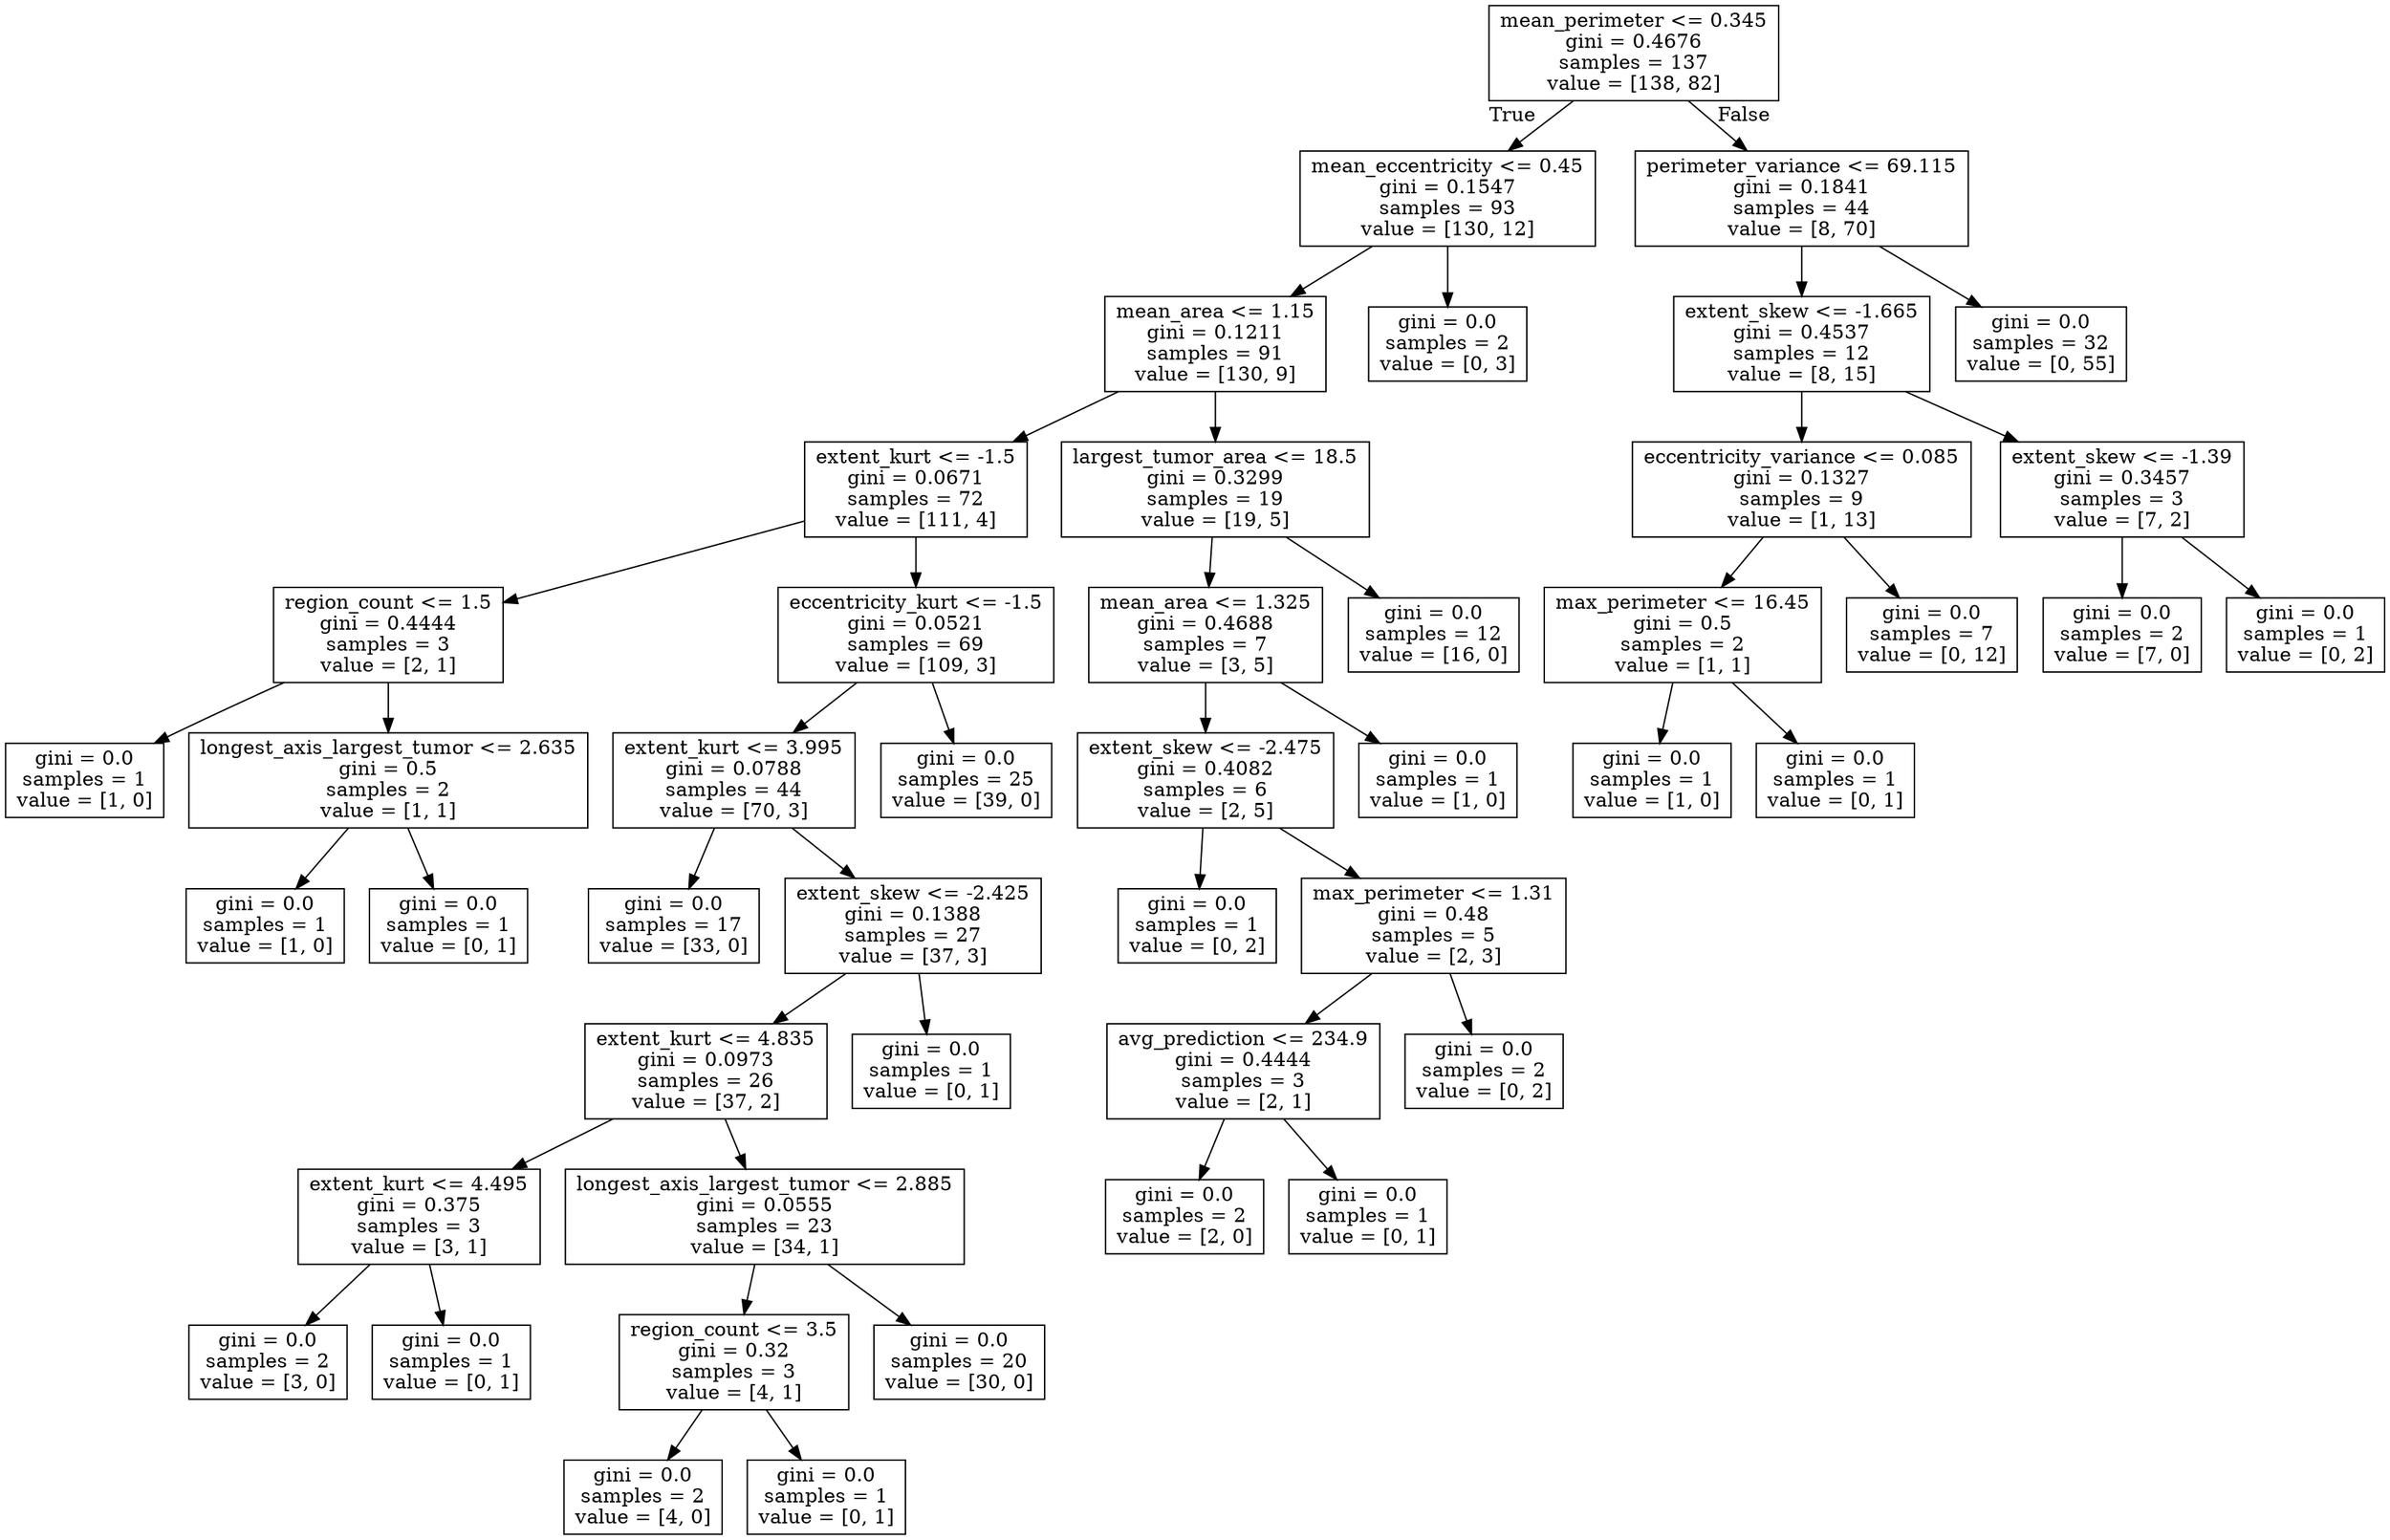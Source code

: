 digraph Tree {
node [shape=box] ;
0 [label="mean_perimeter <= 0.345\ngini = 0.4676\nsamples = 137\nvalue = [138, 82]"] ;
1 [label="mean_eccentricity <= 0.45\ngini = 0.1547\nsamples = 93\nvalue = [130, 12]"] ;
0 -> 1 [labeldistance=2.5, labelangle=45, headlabel="True"] ;
2 [label="mean_area <= 1.15\ngini = 0.1211\nsamples = 91\nvalue = [130, 9]"] ;
1 -> 2 ;
3 [label="extent_kurt <= -1.5\ngini = 0.0671\nsamples = 72\nvalue = [111, 4]"] ;
2 -> 3 ;
4 [label="region_count <= 1.5\ngini = 0.4444\nsamples = 3\nvalue = [2, 1]"] ;
3 -> 4 ;
5 [label="gini = 0.0\nsamples = 1\nvalue = [1, 0]"] ;
4 -> 5 ;
6 [label="longest_axis_largest_tumor <= 2.635\ngini = 0.5\nsamples = 2\nvalue = [1, 1]"] ;
4 -> 6 ;
7 [label="gini = 0.0\nsamples = 1\nvalue = [1, 0]"] ;
6 -> 7 ;
8 [label="gini = 0.0\nsamples = 1\nvalue = [0, 1]"] ;
6 -> 8 ;
9 [label="eccentricity_kurt <= -1.5\ngini = 0.0521\nsamples = 69\nvalue = [109, 3]"] ;
3 -> 9 ;
10 [label="extent_kurt <= 3.995\ngini = 0.0788\nsamples = 44\nvalue = [70, 3]"] ;
9 -> 10 ;
11 [label="gini = 0.0\nsamples = 17\nvalue = [33, 0]"] ;
10 -> 11 ;
12 [label="extent_skew <= -2.425\ngini = 0.1388\nsamples = 27\nvalue = [37, 3]"] ;
10 -> 12 ;
13 [label="extent_kurt <= 4.835\ngini = 0.0973\nsamples = 26\nvalue = [37, 2]"] ;
12 -> 13 ;
14 [label="extent_kurt <= 4.495\ngini = 0.375\nsamples = 3\nvalue = [3, 1]"] ;
13 -> 14 ;
15 [label="gini = 0.0\nsamples = 2\nvalue = [3, 0]"] ;
14 -> 15 ;
16 [label="gini = 0.0\nsamples = 1\nvalue = [0, 1]"] ;
14 -> 16 ;
17 [label="longest_axis_largest_tumor <= 2.885\ngini = 0.0555\nsamples = 23\nvalue = [34, 1]"] ;
13 -> 17 ;
18 [label="region_count <= 3.5\ngini = 0.32\nsamples = 3\nvalue = [4, 1]"] ;
17 -> 18 ;
19 [label="gini = 0.0\nsamples = 2\nvalue = [4, 0]"] ;
18 -> 19 ;
20 [label="gini = 0.0\nsamples = 1\nvalue = [0, 1]"] ;
18 -> 20 ;
21 [label="gini = 0.0\nsamples = 20\nvalue = [30, 0]"] ;
17 -> 21 ;
22 [label="gini = 0.0\nsamples = 1\nvalue = [0, 1]"] ;
12 -> 22 ;
23 [label="gini = 0.0\nsamples = 25\nvalue = [39, 0]"] ;
9 -> 23 ;
24 [label="largest_tumor_area <= 18.5\ngini = 0.3299\nsamples = 19\nvalue = [19, 5]"] ;
2 -> 24 ;
25 [label="mean_area <= 1.325\ngini = 0.4688\nsamples = 7\nvalue = [3, 5]"] ;
24 -> 25 ;
26 [label="extent_skew <= -2.475\ngini = 0.4082\nsamples = 6\nvalue = [2, 5]"] ;
25 -> 26 ;
27 [label="gini = 0.0\nsamples = 1\nvalue = [0, 2]"] ;
26 -> 27 ;
28 [label="max_perimeter <= 1.31\ngini = 0.48\nsamples = 5\nvalue = [2, 3]"] ;
26 -> 28 ;
29 [label="avg_prediction <= 234.9\ngini = 0.4444\nsamples = 3\nvalue = [2, 1]"] ;
28 -> 29 ;
30 [label="gini = 0.0\nsamples = 2\nvalue = [2, 0]"] ;
29 -> 30 ;
31 [label="gini = 0.0\nsamples = 1\nvalue = [0, 1]"] ;
29 -> 31 ;
32 [label="gini = 0.0\nsamples = 2\nvalue = [0, 2]"] ;
28 -> 32 ;
33 [label="gini = 0.0\nsamples = 1\nvalue = [1, 0]"] ;
25 -> 33 ;
34 [label="gini = 0.0\nsamples = 12\nvalue = [16, 0]"] ;
24 -> 34 ;
35 [label="gini = 0.0\nsamples = 2\nvalue = [0, 3]"] ;
1 -> 35 ;
36 [label="perimeter_variance <= 69.115\ngini = 0.1841\nsamples = 44\nvalue = [8, 70]"] ;
0 -> 36 [labeldistance=2.5, labelangle=-45, headlabel="False"] ;
37 [label="extent_skew <= -1.665\ngini = 0.4537\nsamples = 12\nvalue = [8, 15]"] ;
36 -> 37 ;
38 [label="eccentricity_variance <= 0.085\ngini = 0.1327\nsamples = 9\nvalue = [1, 13]"] ;
37 -> 38 ;
39 [label="max_perimeter <= 16.45\ngini = 0.5\nsamples = 2\nvalue = [1, 1]"] ;
38 -> 39 ;
40 [label="gini = 0.0\nsamples = 1\nvalue = [1, 0]"] ;
39 -> 40 ;
41 [label="gini = 0.0\nsamples = 1\nvalue = [0, 1]"] ;
39 -> 41 ;
42 [label="gini = 0.0\nsamples = 7\nvalue = [0, 12]"] ;
38 -> 42 ;
43 [label="extent_skew <= -1.39\ngini = 0.3457\nsamples = 3\nvalue = [7, 2]"] ;
37 -> 43 ;
44 [label="gini = 0.0\nsamples = 2\nvalue = [7, 0]"] ;
43 -> 44 ;
45 [label="gini = 0.0\nsamples = 1\nvalue = [0, 2]"] ;
43 -> 45 ;
46 [label="gini = 0.0\nsamples = 32\nvalue = [0, 55]"] ;
36 -> 46 ;
}